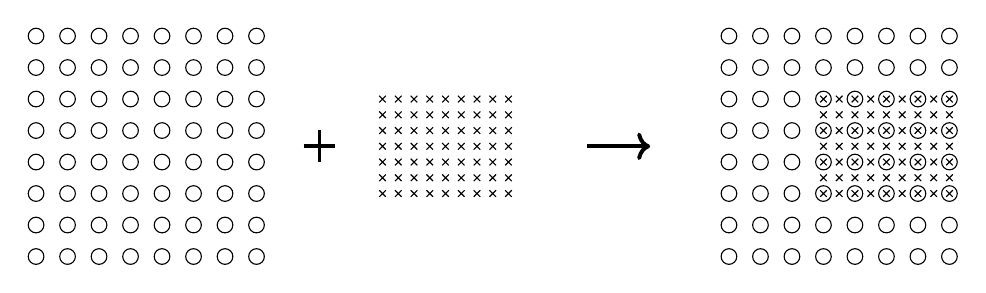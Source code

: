 \begin{tikzpicture}[
	scale=0.4,
	coarse/.style={circle,draw=black,inner sep=2},
	fine/.style={cross out,draw=black,inner sep=1},
]

\foreach \x in {0,...,7}
	\foreach \y in {0,...,7}
		\node[coarse] at (\x,\y){ };

\draw (9,3.5) node[cross out,draw=black,line width=0.5mm,rotate=45]{};

\foreach \x in {0,...,8}
	\foreach \y in {0,...,6}
		\node[fine] at (11+0.5*\x,2+0.5*\y){ };

\draw[->,line width=0.5mm] (17.5,3.5) -- (19.5,3.5);

\foreach \x in {22,...,29}
	\foreach \y in {0,...,7}
		\node[coarse] at (\x,\y){ };

\foreach \x in {0,...,8}
	\foreach \y in {0,...,6}
		\node[fine] at (25+0.5*\x,2+0.5*\y){ };
\end{tikzpicture}
